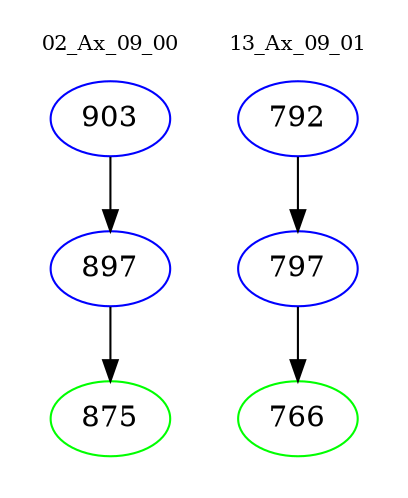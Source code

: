 digraph{
subgraph cluster_0 {
color = white
label = "02_Ax_09_00";
fontsize=10;
T0_903 [label="903", color="blue"]
T0_903 -> T0_897 [color="black"]
T0_897 [label="897", color="blue"]
T0_897 -> T0_875 [color="black"]
T0_875 [label="875", color="green"]
}
subgraph cluster_1 {
color = white
label = "13_Ax_09_01";
fontsize=10;
T1_792 [label="792", color="blue"]
T1_792 -> T1_797 [color="black"]
T1_797 [label="797", color="blue"]
T1_797 -> T1_766 [color="black"]
T1_766 [label="766", color="green"]
}
}
